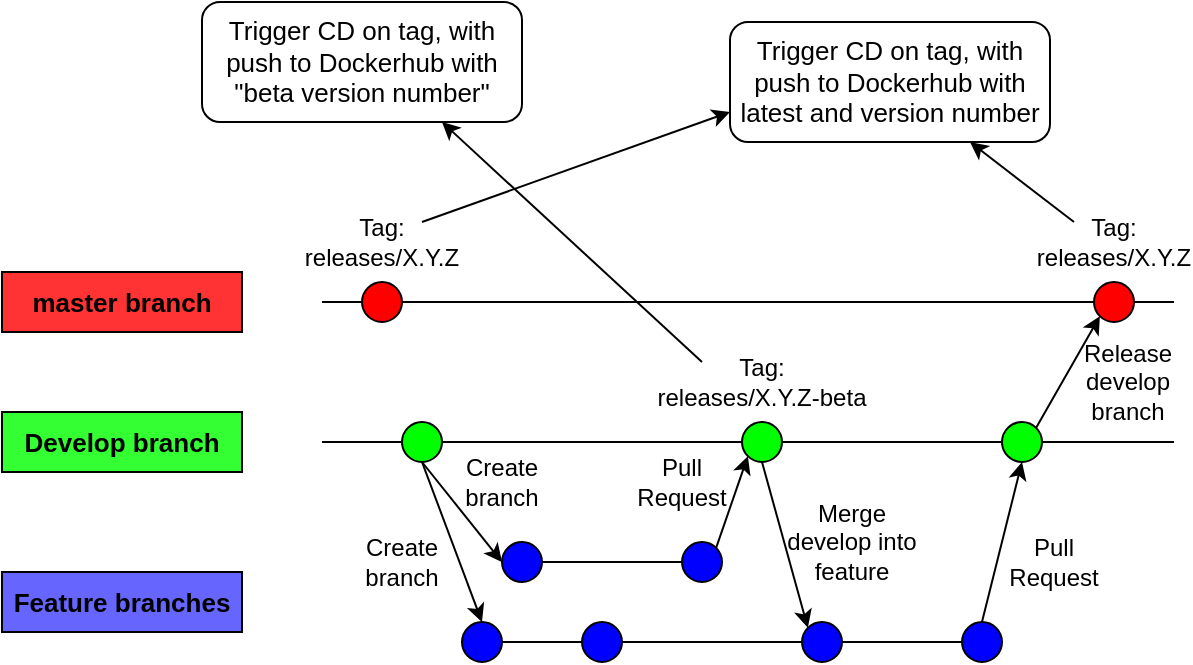 <mxfile version="13.9.9" type="device"><diagram id="fo7x1Mct4r7DK8ECgGTC" name="Page-1"><mxGraphModel dx="1086" dy="806" grid="1" gridSize="10" guides="1" tooltips="1" connect="1" arrows="1" fold="1" page="1" pageScale="1" pageWidth="827" pageHeight="1169" math="0" shadow="0"><root><mxCell id="0"/><mxCell id="1" parent="0"/><mxCell id="AErKlmSUwYv_0O5qRljF-1" value="" style="endArrow=none;html=1;" parent="1" source="AErKlmSUwYv_0O5qRljF-30" edge="1"><mxGeometry width="50" height="50" relative="1" as="geometry"><mxPoint x="276" y="250" as="sourcePoint"/><mxPoint x="636" y="250" as="targetPoint"/></mxGeometry></mxCell><mxCell id="AErKlmSUwYv_0O5qRljF-2" value="" style="endArrow=none;html=1;" parent="1" source="AErKlmSUwYv_0O5qRljF-25" edge="1"><mxGeometry width="50" height="50" relative="1" as="geometry"><mxPoint x="276" y="320" as="sourcePoint"/><mxPoint x="636" y="320" as="targetPoint"/></mxGeometry></mxCell><mxCell id="AErKlmSUwYv_0O5qRljF-3" value="" style="endArrow=none;html=1;" parent="1" edge="1"><mxGeometry width="50" height="50" relative="1" as="geometry"><mxPoint x="310" y="380" as="sourcePoint"/><mxPoint x="390" y="380" as="targetPoint"/></mxGeometry></mxCell><mxCell id="AErKlmSUwYv_0O5qRljF-4" value="" style="endArrow=none;html=1;entryX=0;entryY=0.5;entryDx=0;entryDy=0;" parent="1" source="AErKlmSUwYv_0O5qRljF-11" target="AErKlmSUwYv_0O5qRljF-13" edge="1"><mxGeometry width="50" height="50" relative="1" as="geometry"><mxPoint x="290" y="420" as="sourcePoint"/><mxPoint x="430" y="420" as="targetPoint"/></mxGeometry></mxCell><mxCell id="AErKlmSUwYv_0O5qRljF-6" value="" style="endArrow=classic;html=1;entryX=0.5;entryY=0;entryDx=0;entryDy=0;" parent="1" target="AErKlmSUwYv_0O5qRljF-7" edge="1"><mxGeometry width="50" height="50" relative="1" as="geometry"><mxPoint x="260" y="330" as="sourcePoint"/><mxPoint x="290" y="390" as="targetPoint"/></mxGeometry></mxCell><mxCell id="AErKlmSUwYv_0O5qRljF-7" value="" style="ellipse;whiteSpace=wrap;html=1;aspect=fixed;fillColor=#0000FF;" parent="1" vertex="1"><mxGeometry x="280" y="410" width="20" height="20" as="geometry"/></mxCell><mxCell id="AErKlmSUwYv_0O5qRljF-8" value="" style="endArrow=none;html=1;" parent="1" target="AErKlmSUwYv_0O5qRljF-7" edge="1"><mxGeometry width="50" height="50" relative="1" as="geometry"><mxPoint x="290" y="420" as="sourcePoint"/><mxPoint x="430" y="420" as="targetPoint"/></mxGeometry></mxCell><mxCell id="AErKlmSUwYv_0O5qRljF-9" value="" style="ellipse;whiteSpace=wrap;html=1;aspect=fixed;fillColor=#0000FF;" parent="1" vertex="1"><mxGeometry x="300" y="370" width="20" height="20" as="geometry"/></mxCell><mxCell id="AErKlmSUwYv_0O5qRljF-10" value="" style="ellipse;whiteSpace=wrap;html=1;aspect=fixed;fillColor=#0000FF;" parent="1" vertex="1"><mxGeometry x="390" y="370" width="20" height="20" as="geometry"/></mxCell><mxCell id="AErKlmSUwYv_0O5qRljF-11" value="" style="ellipse;whiteSpace=wrap;html=1;aspect=fixed;fillColor=#0000FF;" parent="1" vertex="1"><mxGeometry x="340" y="410" width="20" height="20" as="geometry"/></mxCell><mxCell id="AErKlmSUwYv_0O5qRljF-12" value="" style="endArrow=none;html=1;" parent="1" source="AErKlmSUwYv_0O5qRljF-7" target="AErKlmSUwYv_0O5qRljF-11" edge="1"><mxGeometry width="50" height="50" relative="1" as="geometry"><mxPoint x="300" y="420" as="sourcePoint"/><mxPoint x="430" y="420" as="targetPoint"/></mxGeometry></mxCell><mxCell id="AErKlmSUwYv_0O5qRljF-13" value="" style="ellipse;whiteSpace=wrap;html=1;aspect=fixed;fillColor=#0000FF;" parent="1" vertex="1"><mxGeometry x="450" y="410" width="20" height="20" as="geometry"/></mxCell><mxCell id="AErKlmSUwYv_0O5qRljF-14" value="" style="ellipse;whiteSpace=wrap;html=1;aspect=fixed;fillColor=#00FF00;" parent="1" vertex="1"><mxGeometry x="250" y="310" width="20" height="20" as="geometry"/></mxCell><mxCell id="AErKlmSUwYv_0O5qRljF-15" value="" style="endArrow=none;html=1;" parent="1" target="AErKlmSUwYv_0O5qRljF-14" edge="1"><mxGeometry width="50" height="50" relative="1" as="geometry"><mxPoint x="210" y="320" as="sourcePoint"/><mxPoint x="760" y="320" as="targetPoint"/></mxGeometry></mxCell><mxCell id="AErKlmSUwYv_0O5qRljF-16" value="" style="ellipse;whiteSpace=wrap;html=1;aspect=fixed;fillColor=#00FF00;" parent="1" vertex="1"><mxGeometry x="420" y="310" width="20" height="20" as="geometry"/></mxCell><mxCell id="AErKlmSUwYv_0O5qRljF-17" value="" style="endArrow=none;html=1;" parent="1" source="AErKlmSUwYv_0O5qRljF-14" target="AErKlmSUwYv_0O5qRljF-16" edge="1"><mxGeometry width="50" height="50" relative="1" as="geometry"><mxPoint x="270" y="320" as="sourcePoint"/><mxPoint x="760" y="320" as="targetPoint"/></mxGeometry></mxCell><mxCell id="AErKlmSUwYv_0O5qRljF-18" value="" style="endArrow=classic;html=1;exitX=0.5;exitY=1;exitDx=0;exitDy=0;entryX=0;entryY=0.5;entryDx=0;entryDy=0;" parent="1" source="AErKlmSUwYv_0O5qRljF-14" target="AErKlmSUwYv_0O5qRljF-9" edge="1"><mxGeometry width="50" height="50" relative="1" as="geometry"><mxPoint x="270" y="340" as="sourcePoint"/><mxPoint x="300" y="400" as="targetPoint"/></mxGeometry></mxCell><mxCell id="AErKlmSUwYv_0O5qRljF-20" value="" style="endArrow=classic;html=1;exitX=1;exitY=0;exitDx=0;exitDy=0;entryX=0;entryY=1;entryDx=0;entryDy=0;" parent="1" source="AErKlmSUwYv_0O5qRljF-10" target="AErKlmSUwYv_0O5qRljF-16" edge="1"><mxGeometry width="50" height="50" relative="1" as="geometry"><mxPoint x="270" y="340" as="sourcePoint"/><mxPoint x="310" y="370" as="targetPoint"/></mxGeometry></mxCell><mxCell id="AErKlmSUwYv_0O5qRljF-21" value="" style="endArrow=classic;html=1;exitX=0.5;exitY=1;exitDx=0;exitDy=0;entryX=0;entryY=0;entryDx=0;entryDy=0;" parent="1" source="AErKlmSUwYv_0O5qRljF-16" target="AErKlmSUwYv_0O5qRljF-13" edge="1"><mxGeometry width="50" height="50" relative="1" as="geometry"><mxPoint x="417.071" y="362.929" as="sourcePoint"/><mxPoint x="432.929" y="337.071" as="targetPoint"/></mxGeometry></mxCell><mxCell id="AErKlmSUwYv_0O5qRljF-22" value="" style="ellipse;whiteSpace=wrap;html=1;aspect=fixed;fillColor=#0000FF;" parent="1" vertex="1"><mxGeometry x="530" y="410" width="20" height="20" as="geometry"/></mxCell><mxCell id="AErKlmSUwYv_0O5qRljF-24" value="" style="endArrow=none;html=1;entryX=0;entryY=0.5;entryDx=0;entryDy=0;exitX=1;exitY=0.5;exitDx=0;exitDy=0;" parent="1" source="AErKlmSUwYv_0O5qRljF-13" target="AErKlmSUwYv_0O5qRljF-22" edge="1"><mxGeometry width="50" height="50" relative="1" as="geometry"><mxPoint x="370" y="430" as="sourcePoint"/><mxPoint x="460" y="430" as="targetPoint"/></mxGeometry></mxCell><mxCell id="AErKlmSUwYv_0O5qRljF-25" value="" style="ellipse;whiteSpace=wrap;html=1;aspect=fixed;fillColor=#00FF00;" parent="1" vertex="1"><mxGeometry x="550" y="310" width="20" height="20" as="geometry"/></mxCell><mxCell id="AErKlmSUwYv_0O5qRljF-26" value="" style="endArrow=none;html=1;" parent="1" source="AErKlmSUwYv_0O5qRljF-16" target="AErKlmSUwYv_0O5qRljF-25" edge="1"><mxGeometry width="50" height="50" relative="1" as="geometry"><mxPoint x="440" y="320" as="sourcePoint"/><mxPoint x="760" y="320" as="targetPoint"/></mxGeometry></mxCell><mxCell id="AErKlmSUwYv_0O5qRljF-27" value="" style="endArrow=classic;html=1;exitX=0.5;exitY=0;exitDx=0;exitDy=0;entryX=0.5;entryY=1;entryDx=0;entryDy=0;" parent="1" source="AErKlmSUwYv_0O5qRljF-22" target="AErKlmSUwYv_0O5qRljF-25" edge="1"><mxGeometry width="50" height="50" relative="1" as="geometry"><mxPoint x="476" y="340" as="sourcePoint"/><mxPoint x="498.929" y="402.929" as="targetPoint"/></mxGeometry></mxCell><mxCell id="AErKlmSUwYv_0O5qRljF-28" value="" style="ellipse;whiteSpace=wrap;html=1;aspect=fixed;fillColor=#FF0000;" parent="1" vertex="1"><mxGeometry x="230" y="240" width="20" height="20" as="geometry"/></mxCell><mxCell id="AErKlmSUwYv_0O5qRljF-29" value="" style="endArrow=none;html=1;" parent="1" target="AErKlmSUwYv_0O5qRljF-28" edge="1"><mxGeometry width="50" height="50" relative="1" as="geometry"><mxPoint x="240" y="250" as="sourcePoint"/><mxPoint x="760" y="250" as="targetPoint"/></mxGeometry></mxCell><mxCell id="AErKlmSUwYv_0O5qRljF-30" value="" style="ellipse;whiteSpace=wrap;html=1;aspect=fixed;fillColor=#FF0000;" parent="1" vertex="1"><mxGeometry x="596" y="240" width="20" height="20" as="geometry"/></mxCell><mxCell id="AErKlmSUwYv_0O5qRljF-31" value="" style="endArrow=none;html=1;" parent="1" target="AErKlmSUwYv_0O5qRljF-30" edge="1"><mxGeometry width="50" height="50" relative="1" as="geometry"><mxPoint x="250" y="250" as="sourcePoint"/><mxPoint x="760" y="250" as="targetPoint"/></mxGeometry></mxCell><mxCell id="AErKlmSUwYv_0O5qRljF-32" value="" style="endArrow=classic;html=1;exitX=1;exitY=0;exitDx=0;exitDy=0;entryX=0;entryY=1;entryDx=0;entryDy=0;" parent="1" source="AErKlmSUwYv_0O5qRljF-25" target="AErKlmSUwYv_0O5qRljF-30" edge="1"><mxGeometry width="50" height="50" relative="1" as="geometry"><mxPoint x="550" y="400" as="sourcePoint"/><mxPoint x="570" y="340" as="targetPoint"/></mxGeometry></mxCell><mxCell id="AErKlmSUwYv_0O5qRljF-34" value="Tag:&lt;br&gt;releases/X.Y.Z" style="text;html=1;strokeColor=none;fillColor=none;align=center;verticalAlign=middle;whiteSpace=wrap;rounded=0;" parent="1" vertex="1"><mxGeometry x="220" y="210" width="40" height="20" as="geometry"/></mxCell><mxCell id="AErKlmSUwYv_0O5qRljF-35" value="Tag:&lt;br&gt;releases/X.Y.Z" style="text;html=1;strokeColor=none;fillColor=none;align=center;verticalAlign=middle;whiteSpace=wrap;rounded=0;" parent="1" vertex="1"><mxGeometry x="586" y="210" width="40" height="20" as="geometry"/></mxCell><mxCell id="AErKlmSUwYv_0O5qRljF-36" value="Create branch" style="text;html=1;strokeColor=none;fillColor=none;align=center;verticalAlign=middle;whiteSpace=wrap;rounded=0;" parent="1" vertex="1"><mxGeometry x="230" y="370" width="40" height="20" as="geometry"/></mxCell><mxCell id="AErKlmSUwYv_0O5qRljF-37" value="Pull Request" style="text;html=1;strokeColor=none;fillColor=none;align=center;verticalAlign=middle;whiteSpace=wrap;rounded=0;" parent="1" vertex="1"><mxGeometry x="556" y="370" width="40" height="20" as="geometry"/></mxCell><mxCell id="AErKlmSUwYv_0O5qRljF-39" value="Pull Request" style="text;html=1;strokeColor=none;fillColor=none;align=center;verticalAlign=middle;whiteSpace=wrap;rounded=0;" parent="1" vertex="1"><mxGeometry x="370" y="330" width="40" height="20" as="geometry"/></mxCell><mxCell id="AErKlmSUwYv_0O5qRljF-40" value="Create branch" style="text;html=1;strokeColor=none;fillColor=none;align=center;verticalAlign=middle;whiteSpace=wrap;rounded=0;" parent="1" vertex="1"><mxGeometry x="280" y="330" width="40" height="20" as="geometry"/></mxCell><mxCell id="AErKlmSUwYv_0O5qRljF-41" value="Merge develop into feature" style="text;html=1;strokeColor=none;fillColor=none;align=center;verticalAlign=middle;whiteSpace=wrap;rounded=0;" parent="1" vertex="1"><mxGeometry x="440" y="360" width="70" height="20" as="geometry"/></mxCell><mxCell id="AErKlmSUwYv_0O5qRljF-42" value="Release develop branch" style="text;html=1;strokeColor=none;fillColor=none;align=center;verticalAlign=middle;whiteSpace=wrap;rounded=0;" parent="1" vertex="1"><mxGeometry x="586" y="280" width="54" height="20" as="geometry"/></mxCell><mxCell id="AErKlmSUwYv_0O5qRljF-43" value="" style="endArrow=none;html=1;exitX=0;exitY=0.5;exitDx=0;exitDy=0;" parent="1" source="AErKlmSUwYv_0O5qRljF-28" edge="1"><mxGeometry width="50" height="50" relative="1" as="geometry"><mxPoint x="220" y="330" as="sourcePoint"/><mxPoint x="210" y="250" as="targetPoint"/></mxGeometry></mxCell><mxCell id="AErKlmSUwYv_0O5qRljF-44" value="master branch" style="rounded=0;whiteSpace=wrap;html=1;fillColor=#FF3333;fontStyle=1;fontSize=13;" parent="1" vertex="1"><mxGeometry x="50" y="235" width="120" height="30" as="geometry"/></mxCell><mxCell id="AErKlmSUwYv_0O5qRljF-45" value="Develop branch" style="rounded=0;whiteSpace=wrap;html=1;fontStyle=1;fontSize=13;fillColor=#33FF33;" parent="1" vertex="1"><mxGeometry x="50" y="305" width="120" height="30" as="geometry"/></mxCell><mxCell id="AErKlmSUwYv_0O5qRljF-46" value="Feature branches" style="rounded=0;whiteSpace=wrap;html=1;fontStyle=1;fontSize=13;fillColor=#6666FF;" parent="1" vertex="1"><mxGeometry x="50" y="385" width="120" height="30" as="geometry"/></mxCell><mxCell id="AErKlmSUwYv_0O5qRljF-47" value="Trigger CD on tag, with push to Dockerhub with latest and version number" style="rounded=1;whiteSpace=wrap;html=1;fontSize=13;fillColor=#FFFFFF;" parent="1" vertex="1"><mxGeometry x="414" y="110" width="160" height="60" as="geometry"/></mxCell><mxCell id="AErKlmSUwYv_0O5qRljF-48" value="" style="endArrow=classic;html=1;fontSize=13;exitX=1;exitY=0;exitDx=0;exitDy=0;entryX=0;entryY=0.75;entryDx=0;entryDy=0;" parent="1" source="AErKlmSUwYv_0O5qRljF-34" target="AErKlmSUwYv_0O5qRljF-47" edge="1"><mxGeometry width="50" height="50" relative="1" as="geometry"><mxPoint x="320" y="160" as="sourcePoint"/><mxPoint x="370" y="110" as="targetPoint"/></mxGeometry></mxCell><mxCell id="AErKlmSUwYv_0O5qRljF-50" value="" style="endArrow=classic;html=1;fontSize=13;exitX=0;exitY=0;exitDx=0;exitDy=0;entryX=0.75;entryY=1;entryDx=0;entryDy=0;" parent="1" source="AErKlmSUwYv_0O5qRljF-35" target="AErKlmSUwYv_0O5qRljF-47" edge="1"><mxGeometry width="50" height="50" relative="1" as="geometry"><mxPoint x="270" y="220" as="sourcePoint"/><mxPoint x="424" y="165" as="targetPoint"/></mxGeometry></mxCell><mxCell id="AErKlmSUwYv_0O5qRljF-51" value="Trigger CD on tag, with push to Dockerhub with &quot;beta version number&quot;" style="rounded=1;whiteSpace=wrap;html=1;fontSize=13;fillColor=#FFFFFF;" parent="1" vertex="1"><mxGeometry x="150" y="100" width="160" height="60" as="geometry"/></mxCell><mxCell id="AErKlmSUwYv_0O5qRljF-52" value="Tag:&lt;br&gt;releases/X.Y.Z-beta" style="text;html=1;strokeColor=none;fillColor=none;align=center;verticalAlign=middle;whiteSpace=wrap;rounded=0;" parent="1" vertex="1"><mxGeometry x="370" y="280" width="120" height="20" as="geometry"/></mxCell><mxCell id="AErKlmSUwYv_0O5qRljF-54" value="" style="endArrow=classic;html=1;fontSize=13;entryX=0.75;entryY=1;entryDx=0;entryDy=0;exitX=0.25;exitY=0;exitDx=0;exitDy=0;" parent="1" source="AErKlmSUwYv_0O5qRljF-52" target="AErKlmSUwYv_0O5qRljF-51" edge="1"><mxGeometry width="50" height="50" relative="1" as="geometry"><mxPoint x="520" y="360" as="sourcePoint"/><mxPoint x="570" y="310" as="targetPoint"/></mxGeometry></mxCell></root></mxGraphModel></diagram></mxfile>